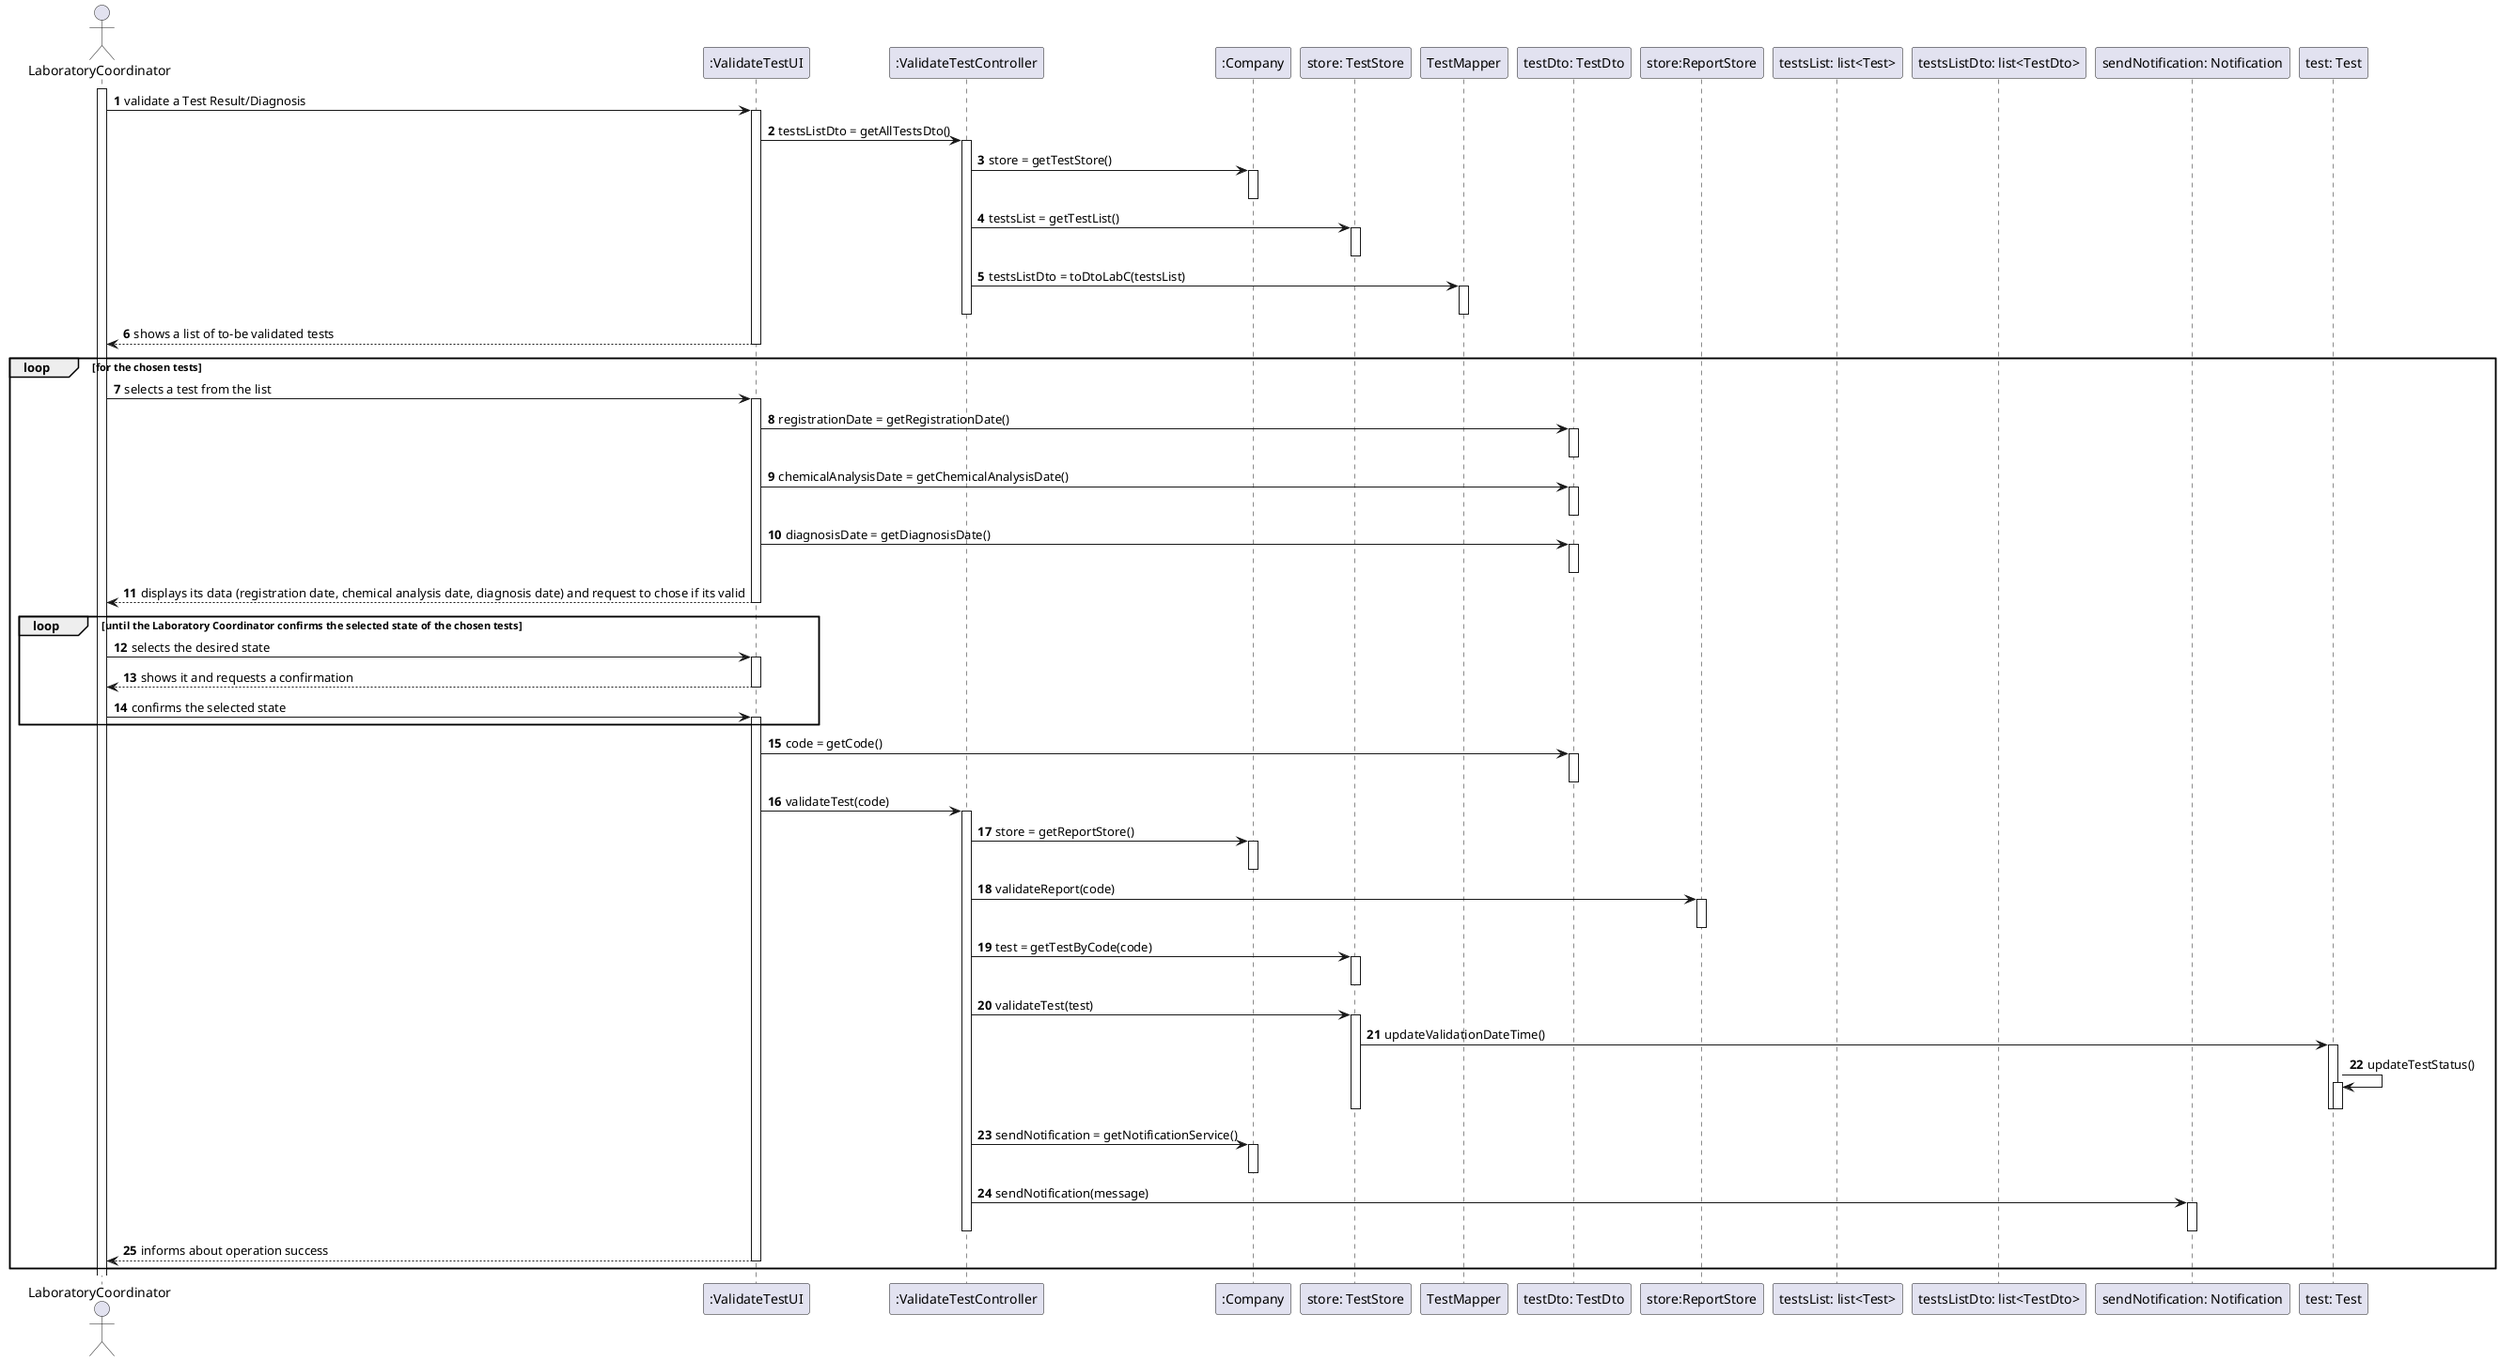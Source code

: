 @startuml
autonumber

actor "LaboratoryCoordinator" as labC
activate labC

participant ":ValidateTestUI" as validateTestUI
participant ":ValidateTestController" as validateTestCont
participant ":Company" as comp
participant "store: TestStore" as TestStore
participant "TestMapper" as TestMapper
participant "testDto: TestDto" as TestDto
participant "store:ReportStore" as ReportStore
participant "testsList: list<Test>" as testsList
participant "testsListDto: list<TestDto>" as testsListDto
participant "sendNotification: Notification" as notification
participant "test: Test" as test


labC -> validateTestUI : validate a Test Result/Diagnosis


activate validateTestUI
validateTestUI -> validateTestCont: testsListDto = getAllTestsDto()


activate validateTestCont


validateTestCont -> comp : store = getTestStore()
activate comp
deactivate comp


validateTestCont -> TestStore : testsList = getTestList()
activate TestStore
deactivate TestStore


validateTestCont -> TestMapper : testsListDto = toDtoLabC(testsList)
activate TestMapper
deactivate TestMapper


deactivate validateTestCont


validateTestUI --> labC : shows a list of to-be validated tests
deactivate validateTestUI


loop for the chosen tests
labC -> validateTestUI : selects a test from the list
activate validateTestUI


validateTestUI -> TestDto : registrationDate = getRegistrationDate()
activate TestDto
deactivate TestDto


validateTestUI -> TestDto : chemicalAnalysisDate = getChemicalAnalysisDate()
activate TestDto
deactivate TestDto


validateTestUI -> TestDto : diagnosisDate = getDiagnosisDate()
activate TestDto
deactivate TestDto


validateTestUI --> labC : displays its data (registration date, chemical analysis date, diagnosis date) and request to chose if its valid
deactivate validateTestUI


deactivate validateTestUI


loop until the Laboratory Coordinator confirms the selected state of the chosen tests
labC -> validateTestUI : selects the desired state
activate validateTestUI


validateTestUI --> labC : shows it and requests a confirmation
deactivate validateTestUI

labC -> validateTestUI : confirms the selected state
activate validateTestUI
end


validateTestUI -> TestDto : code = getCode()
activate TestDto
deactivate TestDto


validateTestUI -> validateTestCont : validateTest(code)


activate validateTestCont

validateTestCont -> comp: store = getReportStore()
activate comp
deactivate comp


validateTestCont -> ReportStore : validateReport(code)
activate ReportStore
deactivate ReportStore

validateTestCont -> TestStore : test = getTestByCode(code)
activate TestStore
deactivate TestStore

validateTestCont -> TestStore : validateTest(test)
activate TestStore


TestStore -> test ++: updateValidationDateTime()


test -> test ++: updateTestStatus()
deactivate test
deactivate test
deactivate TestStore


validateTestCont -> comp: sendNotification = getNotificationService()
activate comp
deactivate comp


validateTestCont -> notification: sendNotification(message)
activate notification
deactivate notification
deactivate validateTestCont


validateTestUI --> labC : informs about operation success
deactivate validateTestCont
deactivate validateTestUI

end
@enduml